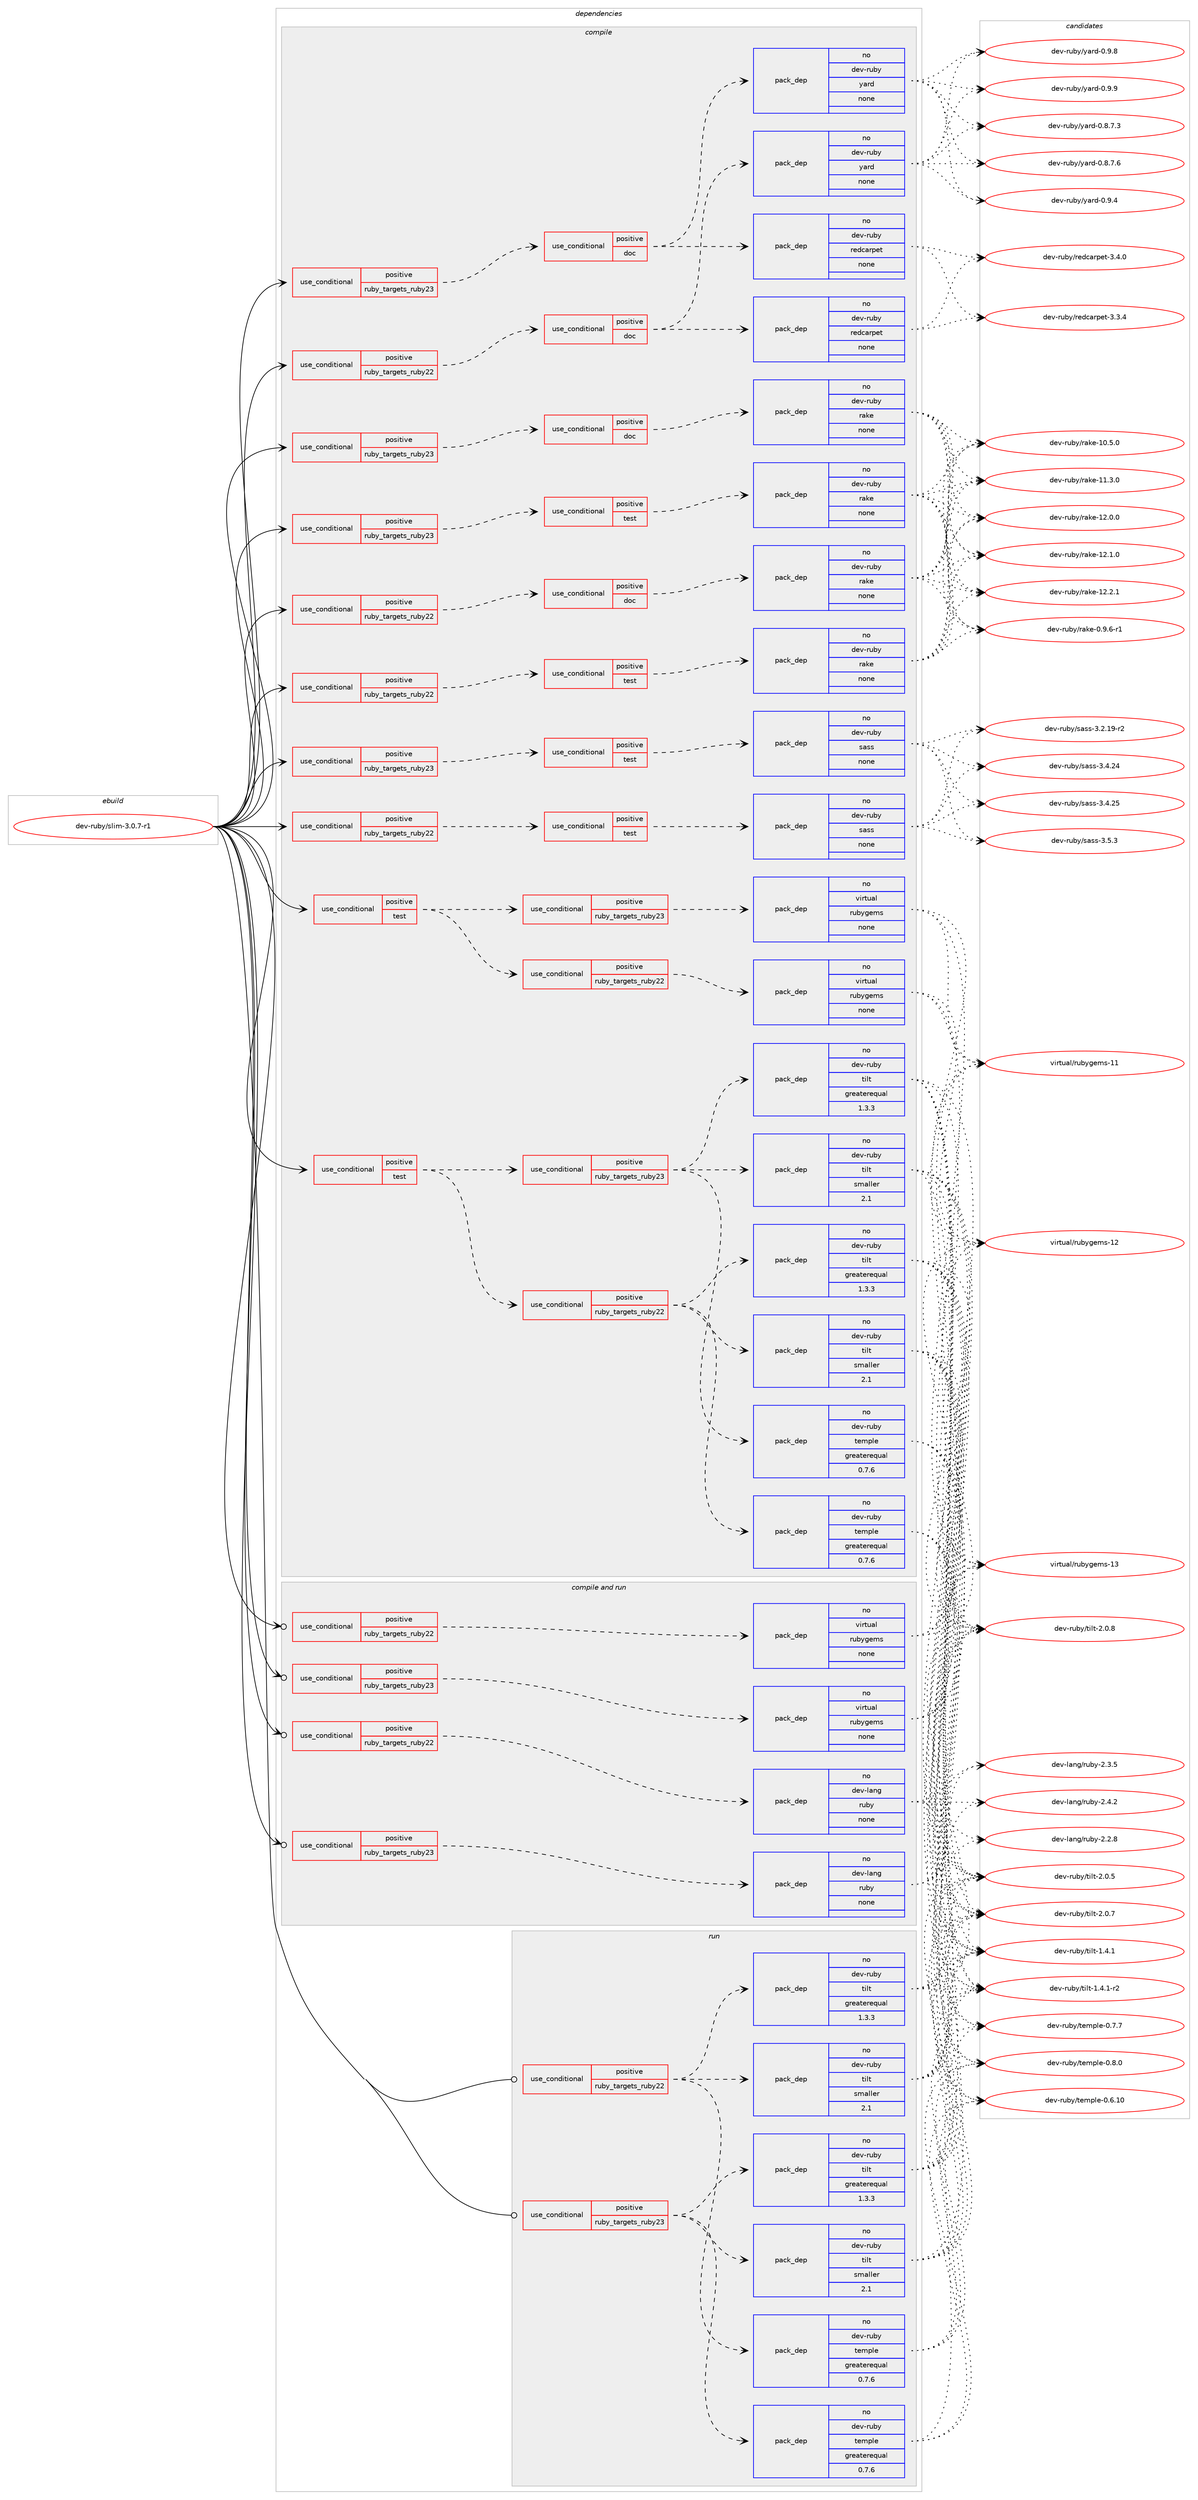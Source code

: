 digraph prolog {

# *************
# Graph options
# *************

newrank=true;
concentrate=true;
compound=true;
graph [rankdir=LR,fontname=Helvetica,fontsize=10,ranksep=1.5];#, ranksep=2.5, nodesep=0.2];
edge  [arrowhead=vee];
node  [fontname=Helvetica,fontsize=10];

# **********
# The ebuild
# **********

subgraph cluster_leftcol {
color=gray;
rank=same;
label=<<i>ebuild</i>>;
id [label="dev-ruby/slim-3.0.7-r1", color=red, width=4, href="../dev-ruby/slim-3.0.7-r1.svg"];
}

# ****************
# The dependencies
# ****************

subgraph cluster_midcol {
color=gray;
label=<<i>dependencies</i>>;
subgraph cluster_compile {
fillcolor="#eeeeee";
style=filled;
label=<<i>compile</i>>;
subgraph cond73445 {
dependency271727 [label=<<TABLE BORDER="0" CELLBORDER="1" CELLSPACING="0" CELLPADDING="4"><TR><TD ROWSPAN="3" CELLPADDING="10">use_conditional</TD></TR><TR><TD>positive</TD></TR><TR><TD>ruby_targets_ruby22</TD></TR></TABLE>>, shape=none, color=red];
subgraph cond73446 {
dependency271728 [label=<<TABLE BORDER="0" CELLBORDER="1" CELLSPACING="0" CELLPADDING="4"><TR><TD ROWSPAN="3" CELLPADDING="10">use_conditional</TD></TR><TR><TD>positive</TD></TR><TR><TD>doc</TD></TR></TABLE>>, shape=none, color=red];
subgraph pack194166 {
dependency271729 [label=<<TABLE BORDER="0" CELLBORDER="1" CELLSPACING="0" CELLPADDING="4" WIDTH="220"><TR><TD ROWSPAN="6" CELLPADDING="30">pack_dep</TD></TR><TR><TD WIDTH="110">no</TD></TR><TR><TD>dev-ruby</TD></TR><TR><TD>rake</TD></TR><TR><TD>none</TD></TR><TR><TD></TD></TR></TABLE>>, shape=none, color=blue];
}
dependency271728:e -> dependency271729:w [weight=20,style="dashed",arrowhead="vee"];
}
dependency271727:e -> dependency271728:w [weight=20,style="dashed",arrowhead="vee"];
}
id:e -> dependency271727:w [weight=20,style="solid",arrowhead="vee"];
subgraph cond73447 {
dependency271730 [label=<<TABLE BORDER="0" CELLBORDER="1" CELLSPACING="0" CELLPADDING="4"><TR><TD ROWSPAN="3" CELLPADDING="10">use_conditional</TD></TR><TR><TD>positive</TD></TR><TR><TD>ruby_targets_ruby22</TD></TR></TABLE>>, shape=none, color=red];
subgraph cond73448 {
dependency271731 [label=<<TABLE BORDER="0" CELLBORDER="1" CELLSPACING="0" CELLPADDING="4"><TR><TD ROWSPAN="3" CELLPADDING="10">use_conditional</TD></TR><TR><TD>positive</TD></TR><TR><TD>doc</TD></TR></TABLE>>, shape=none, color=red];
subgraph pack194167 {
dependency271732 [label=<<TABLE BORDER="0" CELLBORDER="1" CELLSPACING="0" CELLPADDING="4" WIDTH="220"><TR><TD ROWSPAN="6" CELLPADDING="30">pack_dep</TD></TR><TR><TD WIDTH="110">no</TD></TR><TR><TD>dev-ruby</TD></TR><TR><TD>yard</TD></TR><TR><TD>none</TD></TR><TR><TD></TD></TR></TABLE>>, shape=none, color=blue];
}
dependency271731:e -> dependency271732:w [weight=20,style="dashed",arrowhead="vee"];
subgraph pack194168 {
dependency271733 [label=<<TABLE BORDER="0" CELLBORDER="1" CELLSPACING="0" CELLPADDING="4" WIDTH="220"><TR><TD ROWSPAN="6" CELLPADDING="30">pack_dep</TD></TR><TR><TD WIDTH="110">no</TD></TR><TR><TD>dev-ruby</TD></TR><TR><TD>redcarpet</TD></TR><TR><TD>none</TD></TR><TR><TD></TD></TR></TABLE>>, shape=none, color=blue];
}
dependency271731:e -> dependency271733:w [weight=20,style="dashed",arrowhead="vee"];
}
dependency271730:e -> dependency271731:w [weight=20,style="dashed",arrowhead="vee"];
}
id:e -> dependency271730:w [weight=20,style="solid",arrowhead="vee"];
subgraph cond73449 {
dependency271734 [label=<<TABLE BORDER="0" CELLBORDER="1" CELLSPACING="0" CELLPADDING="4"><TR><TD ROWSPAN="3" CELLPADDING="10">use_conditional</TD></TR><TR><TD>positive</TD></TR><TR><TD>ruby_targets_ruby22</TD></TR></TABLE>>, shape=none, color=red];
subgraph cond73450 {
dependency271735 [label=<<TABLE BORDER="0" CELLBORDER="1" CELLSPACING="0" CELLPADDING="4"><TR><TD ROWSPAN="3" CELLPADDING="10">use_conditional</TD></TR><TR><TD>positive</TD></TR><TR><TD>test</TD></TR></TABLE>>, shape=none, color=red];
subgraph pack194169 {
dependency271736 [label=<<TABLE BORDER="0" CELLBORDER="1" CELLSPACING="0" CELLPADDING="4" WIDTH="220"><TR><TD ROWSPAN="6" CELLPADDING="30">pack_dep</TD></TR><TR><TD WIDTH="110">no</TD></TR><TR><TD>dev-ruby</TD></TR><TR><TD>rake</TD></TR><TR><TD>none</TD></TR><TR><TD></TD></TR></TABLE>>, shape=none, color=blue];
}
dependency271735:e -> dependency271736:w [weight=20,style="dashed",arrowhead="vee"];
}
dependency271734:e -> dependency271735:w [weight=20,style="dashed",arrowhead="vee"];
}
id:e -> dependency271734:w [weight=20,style="solid",arrowhead="vee"];
subgraph cond73451 {
dependency271737 [label=<<TABLE BORDER="0" CELLBORDER="1" CELLSPACING="0" CELLPADDING="4"><TR><TD ROWSPAN="3" CELLPADDING="10">use_conditional</TD></TR><TR><TD>positive</TD></TR><TR><TD>ruby_targets_ruby22</TD></TR></TABLE>>, shape=none, color=red];
subgraph cond73452 {
dependency271738 [label=<<TABLE BORDER="0" CELLBORDER="1" CELLSPACING="0" CELLPADDING="4"><TR><TD ROWSPAN="3" CELLPADDING="10">use_conditional</TD></TR><TR><TD>positive</TD></TR><TR><TD>test</TD></TR></TABLE>>, shape=none, color=red];
subgraph pack194170 {
dependency271739 [label=<<TABLE BORDER="0" CELLBORDER="1" CELLSPACING="0" CELLPADDING="4" WIDTH="220"><TR><TD ROWSPAN="6" CELLPADDING="30">pack_dep</TD></TR><TR><TD WIDTH="110">no</TD></TR><TR><TD>dev-ruby</TD></TR><TR><TD>sass</TD></TR><TR><TD>none</TD></TR><TR><TD></TD></TR></TABLE>>, shape=none, color=blue];
}
dependency271738:e -> dependency271739:w [weight=20,style="dashed",arrowhead="vee"];
}
dependency271737:e -> dependency271738:w [weight=20,style="dashed",arrowhead="vee"];
}
id:e -> dependency271737:w [weight=20,style="solid",arrowhead="vee"];
subgraph cond73453 {
dependency271740 [label=<<TABLE BORDER="0" CELLBORDER="1" CELLSPACING="0" CELLPADDING="4"><TR><TD ROWSPAN="3" CELLPADDING="10">use_conditional</TD></TR><TR><TD>positive</TD></TR><TR><TD>ruby_targets_ruby23</TD></TR></TABLE>>, shape=none, color=red];
subgraph cond73454 {
dependency271741 [label=<<TABLE BORDER="0" CELLBORDER="1" CELLSPACING="0" CELLPADDING="4"><TR><TD ROWSPAN="3" CELLPADDING="10">use_conditional</TD></TR><TR><TD>positive</TD></TR><TR><TD>doc</TD></TR></TABLE>>, shape=none, color=red];
subgraph pack194171 {
dependency271742 [label=<<TABLE BORDER="0" CELLBORDER="1" CELLSPACING="0" CELLPADDING="4" WIDTH="220"><TR><TD ROWSPAN="6" CELLPADDING="30">pack_dep</TD></TR><TR><TD WIDTH="110">no</TD></TR><TR><TD>dev-ruby</TD></TR><TR><TD>rake</TD></TR><TR><TD>none</TD></TR><TR><TD></TD></TR></TABLE>>, shape=none, color=blue];
}
dependency271741:e -> dependency271742:w [weight=20,style="dashed",arrowhead="vee"];
}
dependency271740:e -> dependency271741:w [weight=20,style="dashed",arrowhead="vee"];
}
id:e -> dependency271740:w [weight=20,style="solid",arrowhead="vee"];
subgraph cond73455 {
dependency271743 [label=<<TABLE BORDER="0" CELLBORDER="1" CELLSPACING="0" CELLPADDING="4"><TR><TD ROWSPAN="3" CELLPADDING="10">use_conditional</TD></TR><TR><TD>positive</TD></TR><TR><TD>ruby_targets_ruby23</TD></TR></TABLE>>, shape=none, color=red];
subgraph cond73456 {
dependency271744 [label=<<TABLE BORDER="0" CELLBORDER="1" CELLSPACING="0" CELLPADDING="4"><TR><TD ROWSPAN="3" CELLPADDING="10">use_conditional</TD></TR><TR><TD>positive</TD></TR><TR><TD>doc</TD></TR></TABLE>>, shape=none, color=red];
subgraph pack194172 {
dependency271745 [label=<<TABLE BORDER="0" CELLBORDER="1" CELLSPACING="0" CELLPADDING="4" WIDTH="220"><TR><TD ROWSPAN="6" CELLPADDING="30">pack_dep</TD></TR><TR><TD WIDTH="110">no</TD></TR><TR><TD>dev-ruby</TD></TR><TR><TD>yard</TD></TR><TR><TD>none</TD></TR><TR><TD></TD></TR></TABLE>>, shape=none, color=blue];
}
dependency271744:e -> dependency271745:w [weight=20,style="dashed",arrowhead="vee"];
subgraph pack194173 {
dependency271746 [label=<<TABLE BORDER="0" CELLBORDER="1" CELLSPACING="0" CELLPADDING="4" WIDTH="220"><TR><TD ROWSPAN="6" CELLPADDING="30">pack_dep</TD></TR><TR><TD WIDTH="110">no</TD></TR><TR><TD>dev-ruby</TD></TR><TR><TD>redcarpet</TD></TR><TR><TD>none</TD></TR><TR><TD></TD></TR></TABLE>>, shape=none, color=blue];
}
dependency271744:e -> dependency271746:w [weight=20,style="dashed",arrowhead="vee"];
}
dependency271743:e -> dependency271744:w [weight=20,style="dashed",arrowhead="vee"];
}
id:e -> dependency271743:w [weight=20,style="solid",arrowhead="vee"];
subgraph cond73457 {
dependency271747 [label=<<TABLE BORDER="0" CELLBORDER="1" CELLSPACING="0" CELLPADDING="4"><TR><TD ROWSPAN="3" CELLPADDING="10">use_conditional</TD></TR><TR><TD>positive</TD></TR><TR><TD>ruby_targets_ruby23</TD></TR></TABLE>>, shape=none, color=red];
subgraph cond73458 {
dependency271748 [label=<<TABLE BORDER="0" CELLBORDER="1" CELLSPACING="0" CELLPADDING="4"><TR><TD ROWSPAN="3" CELLPADDING="10">use_conditional</TD></TR><TR><TD>positive</TD></TR><TR><TD>test</TD></TR></TABLE>>, shape=none, color=red];
subgraph pack194174 {
dependency271749 [label=<<TABLE BORDER="0" CELLBORDER="1" CELLSPACING="0" CELLPADDING="4" WIDTH="220"><TR><TD ROWSPAN="6" CELLPADDING="30">pack_dep</TD></TR><TR><TD WIDTH="110">no</TD></TR><TR><TD>dev-ruby</TD></TR><TR><TD>rake</TD></TR><TR><TD>none</TD></TR><TR><TD></TD></TR></TABLE>>, shape=none, color=blue];
}
dependency271748:e -> dependency271749:w [weight=20,style="dashed",arrowhead="vee"];
}
dependency271747:e -> dependency271748:w [weight=20,style="dashed",arrowhead="vee"];
}
id:e -> dependency271747:w [weight=20,style="solid",arrowhead="vee"];
subgraph cond73459 {
dependency271750 [label=<<TABLE BORDER="0" CELLBORDER="1" CELLSPACING="0" CELLPADDING="4"><TR><TD ROWSPAN="3" CELLPADDING="10">use_conditional</TD></TR><TR><TD>positive</TD></TR><TR><TD>ruby_targets_ruby23</TD></TR></TABLE>>, shape=none, color=red];
subgraph cond73460 {
dependency271751 [label=<<TABLE BORDER="0" CELLBORDER="1" CELLSPACING="0" CELLPADDING="4"><TR><TD ROWSPAN="3" CELLPADDING="10">use_conditional</TD></TR><TR><TD>positive</TD></TR><TR><TD>test</TD></TR></TABLE>>, shape=none, color=red];
subgraph pack194175 {
dependency271752 [label=<<TABLE BORDER="0" CELLBORDER="1" CELLSPACING="0" CELLPADDING="4" WIDTH="220"><TR><TD ROWSPAN="6" CELLPADDING="30">pack_dep</TD></TR><TR><TD WIDTH="110">no</TD></TR><TR><TD>dev-ruby</TD></TR><TR><TD>sass</TD></TR><TR><TD>none</TD></TR><TR><TD></TD></TR></TABLE>>, shape=none, color=blue];
}
dependency271751:e -> dependency271752:w [weight=20,style="dashed",arrowhead="vee"];
}
dependency271750:e -> dependency271751:w [weight=20,style="dashed",arrowhead="vee"];
}
id:e -> dependency271750:w [weight=20,style="solid",arrowhead="vee"];
subgraph cond73461 {
dependency271753 [label=<<TABLE BORDER="0" CELLBORDER="1" CELLSPACING="0" CELLPADDING="4"><TR><TD ROWSPAN="3" CELLPADDING="10">use_conditional</TD></TR><TR><TD>positive</TD></TR><TR><TD>test</TD></TR></TABLE>>, shape=none, color=red];
subgraph cond73462 {
dependency271754 [label=<<TABLE BORDER="0" CELLBORDER="1" CELLSPACING="0" CELLPADDING="4"><TR><TD ROWSPAN="3" CELLPADDING="10">use_conditional</TD></TR><TR><TD>positive</TD></TR><TR><TD>ruby_targets_ruby22</TD></TR></TABLE>>, shape=none, color=red];
subgraph pack194176 {
dependency271755 [label=<<TABLE BORDER="0" CELLBORDER="1" CELLSPACING="0" CELLPADDING="4" WIDTH="220"><TR><TD ROWSPAN="6" CELLPADDING="30">pack_dep</TD></TR><TR><TD WIDTH="110">no</TD></TR><TR><TD>dev-ruby</TD></TR><TR><TD>tilt</TD></TR><TR><TD>greaterequal</TD></TR><TR><TD>1.3.3</TD></TR></TABLE>>, shape=none, color=blue];
}
dependency271754:e -> dependency271755:w [weight=20,style="dashed",arrowhead="vee"];
subgraph pack194177 {
dependency271756 [label=<<TABLE BORDER="0" CELLBORDER="1" CELLSPACING="0" CELLPADDING="4" WIDTH="220"><TR><TD ROWSPAN="6" CELLPADDING="30">pack_dep</TD></TR><TR><TD WIDTH="110">no</TD></TR><TR><TD>dev-ruby</TD></TR><TR><TD>tilt</TD></TR><TR><TD>smaller</TD></TR><TR><TD>2.1</TD></TR></TABLE>>, shape=none, color=blue];
}
dependency271754:e -> dependency271756:w [weight=20,style="dashed",arrowhead="vee"];
subgraph pack194178 {
dependency271757 [label=<<TABLE BORDER="0" CELLBORDER="1" CELLSPACING="0" CELLPADDING="4" WIDTH="220"><TR><TD ROWSPAN="6" CELLPADDING="30">pack_dep</TD></TR><TR><TD WIDTH="110">no</TD></TR><TR><TD>dev-ruby</TD></TR><TR><TD>temple</TD></TR><TR><TD>greaterequal</TD></TR><TR><TD>0.7.6</TD></TR></TABLE>>, shape=none, color=blue];
}
dependency271754:e -> dependency271757:w [weight=20,style="dashed",arrowhead="vee"];
}
dependency271753:e -> dependency271754:w [weight=20,style="dashed",arrowhead="vee"];
subgraph cond73463 {
dependency271758 [label=<<TABLE BORDER="0" CELLBORDER="1" CELLSPACING="0" CELLPADDING="4"><TR><TD ROWSPAN="3" CELLPADDING="10">use_conditional</TD></TR><TR><TD>positive</TD></TR><TR><TD>ruby_targets_ruby23</TD></TR></TABLE>>, shape=none, color=red];
subgraph pack194179 {
dependency271759 [label=<<TABLE BORDER="0" CELLBORDER="1" CELLSPACING="0" CELLPADDING="4" WIDTH="220"><TR><TD ROWSPAN="6" CELLPADDING="30">pack_dep</TD></TR><TR><TD WIDTH="110">no</TD></TR><TR><TD>dev-ruby</TD></TR><TR><TD>tilt</TD></TR><TR><TD>greaterequal</TD></TR><TR><TD>1.3.3</TD></TR></TABLE>>, shape=none, color=blue];
}
dependency271758:e -> dependency271759:w [weight=20,style="dashed",arrowhead="vee"];
subgraph pack194180 {
dependency271760 [label=<<TABLE BORDER="0" CELLBORDER="1" CELLSPACING="0" CELLPADDING="4" WIDTH="220"><TR><TD ROWSPAN="6" CELLPADDING="30">pack_dep</TD></TR><TR><TD WIDTH="110">no</TD></TR><TR><TD>dev-ruby</TD></TR><TR><TD>tilt</TD></TR><TR><TD>smaller</TD></TR><TR><TD>2.1</TD></TR></TABLE>>, shape=none, color=blue];
}
dependency271758:e -> dependency271760:w [weight=20,style="dashed",arrowhead="vee"];
subgraph pack194181 {
dependency271761 [label=<<TABLE BORDER="0" CELLBORDER="1" CELLSPACING="0" CELLPADDING="4" WIDTH="220"><TR><TD ROWSPAN="6" CELLPADDING="30">pack_dep</TD></TR><TR><TD WIDTH="110">no</TD></TR><TR><TD>dev-ruby</TD></TR><TR><TD>temple</TD></TR><TR><TD>greaterequal</TD></TR><TR><TD>0.7.6</TD></TR></TABLE>>, shape=none, color=blue];
}
dependency271758:e -> dependency271761:w [weight=20,style="dashed",arrowhead="vee"];
}
dependency271753:e -> dependency271758:w [weight=20,style="dashed",arrowhead="vee"];
}
id:e -> dependency271753:w [weight=20,style="solid",arrowhead="vee"];
subgraph cond73464 {
dependency271762 [label=<<TABLE BORDER="0" CELLBORDER="1" CELLSPACING="0" CELLPADDING="4"><TR><TD ROWSPAN="3" CELLPADDING="10">use_conditional</TD></TR><TR><TD>positive</TD></TR><TR><TD>test</TD></TR></TABLE>>, shape=none, color=red];
subgraph cond73465 {
dependency271763 [label=<<TABLE BORDER="0" CELLBORDER="1" CELLSPACING="0" CELLPADDING="4"><TR><TD ROWSPAN="3" CELLPADDING="10">use_conditional</TD></TR><TR><TD>positive</TD></TR><TR><TD>ruby_targets_ruby22</TD></TR></TABLE>>, shape=none, color=red];
subgraph pack194182 {
dependency271764 [label=<<TABLE BORDER="0" CELLBORDER="1" CELLSPACING="0" CELLPADDING="4" WIDTH="220"><TR><TD ROWSPAN="6" CELLPADDING="30">pack_dep</TD></TR><TR><TD WIDTH="110">no</TD></TR><TR><TD>virtual</TD></TR><TR><TD>rubygems</TD></TR><TR><TD>none</TD></TR><TR><TD></TD></TR></TABLE>>, shape=none, color=blue];
}
dependency271763:e -> dependency271764:w [weight=20,style="dashed",arrowhead="vee"];
}
dependency271762:e -> dependency271763:w [weight=20,style="dashed",arrowhead="vee"];
subgraph cond73466 {
dependency271765 [label=<<TABLE BORDER="0" CELLBORDER="1" CELLSPACING="0" CELLPADDING="4"><TR><TD ROWSPAN="3" CELLPADDING="10">use_conditional</TD></TR><TR><TD>positive</TD></TR><TR><TD>ruby_targets_ruby23</TD></TR></TABLE>>, shape=none, color=red];
subgraph pack194183 {
dependency271766 [label=<<TABLE BORDER="0" CELLBORDER="1" CELLSPACING="0" CELLPADDING="4" WIDTH="220"><TR><TD ROWSPAN="6" CELLPADDING="30">pack_dep</TD></TR><TR><TD WIDTH="110">no</TD></TR><TR><TD>virtual</TD></TR><TR><TD>rubygems</TD></TR><TR><TD>none</TD></TR><TR><TD></TD></TR></TABLE>>, shape=none, color=blue];
}
dependency271765:e -> dependency271766:w [weight=20,style="dashed",arrowhead="vee"];
}
dependency271762:e -> dependency271765:w [weight=20,style="dashed",arrowhead="vee"];
}
id:e -> dependency271762:w [weight=20,style="solid",arrowhead="vee"];
}
subgraph cluster_compileandrun {
fillcolor="#eeeeee";
style=filled;
label=<<i>compile and run</i>>;
subgraph cond73467 {
dependency271767 [label=<<TABLE BORDER="0" CELLBORDER="1" CELLSPACING="0" CELLPADDING="4"><TR><TD ROWSPAN="3" CELLPADDING="10">use_conditional</TD></TR><TR><TD>positive</TD></TR><TR><TD>ruby_targets_ruby22</TD></TR></TABLE>>, shape=none, color=red];
subgraph pack194184 {
dependency271768 [label=<<TABLE BORDER="0" CELLBORDER="1" CELLSPACING="0" CELLPADDING="4" WIDTH="220"><TR><TD ROWSPAN="6" CELLPADDING="30">pack_dep</TD></TR><TR><TD WIDTH="110">no</TD></TR><TR><TD>dev-lang</TD></TR><TR><TD>ruby</TD></TR><TR><TD>none</TD></TR><TR><TD></TD></TR></TABLE>>, shape=none, color=blue];
}
dependency271767:e -> dependency271768:w [weight=20,style="dashed",arrowhead="vee"];
}
id:e -> dependency271767:w [weight=20,style="solid",arrowhead="odotvee"];
subgraph cond73468 {
dependency271769 [label=<<TABLE BORDER="0" CELLBORDER="1" CELLSPACING="0" CELLPADDING="4"><TR><TD ROWSPAN="3" CELLPADDING="10">use_conditional</TD></TR><TR><TD>positive</TD></TR><TR><TD>ruby_targets_ruby22</TD></TR></TABLE>>, shape=none, color=red];
subgraph pack194185 {
dependency271770 [label=<<TABLE BORDER="0" CELLBORDER="1" CELLSPACING="0" CELLPADDING="4" WIDTH="220"><TR><TD ROWSPAN="6" CELLPADDING="30">pack_dep</TD></TR><TR><TD WIDTH="110">no</TD></TR><TR><TD>virtual</TD></TR><TR><TD>rubygems</TD></TR><TR><TD>none</TD></TR><TR><TD></TD></TR></TABLE>>, shape=none, color=blue];
}
dependency271769:e -> dependency271770:w [weight=20,style="dashed",arrowhead="vee"];
}
id:e -> dependency271769:w [weight=20,style="solid",arrowhead="odotvee"];
subgraph cond73469 {
dependency271771 [label=<<TABLE BORDER="0" CELLBORDER="1" CELLSPACING="0" CELLPADDING="4"><TR><TD ROWSPAN="3" CELLPADDING="10">use_conditional</TD></TR><TR><TD>positive</TD></TR><TR><TD>ruby_targets_ruby23</TD></TR></TABLE>>, shape=none, color=red];
subgraph pack194186 {
dependency271772 [label=<<TABLE BORDER="0" CELLBORDER="1" CELLSPACING="0" CELLPADDING="4" WIDTH="220"><TR><TD ROWSPAN="6" CELLPADDING="30">pack_dep</TD></TR><TR><TD WIDTH="110">no</TD></TR><TR><TD>dev-lang</TD></TR><TR><TD>ruby</TD></TR><TR><TD>none</TD></TR><TR><TD></TD></TR></TABLE>>, shape=none, color=blue];
}
dependency271771:e -> dependency271772:w [weight=20,style="dashed",arrowhead="vee"];
}
id:e -> dependency271771:w [weight=20,style="solid",arrowhead="odotvee"];
subgraph cond73470 {
dependency271773 [label=<<TABLE BORDER="0" CELLBORDER="1" CELLSPACING="0" CELLPADDING="4"><TR><TD ROWSPAN="3" CELLPADDING="10">use_conditional</TD></TR><TR><TD>positive</TD></TR><TR><TD>ruby_targets_ruby23</TD></TR></TABLE>>, shape=none, color=red];
subgraph pack194187 {
dependency271774 [label=<<TABLE BORDER="0" CELLBORDER="1" CELLSPACING="0" CELLPADDING="4" WIDTH="220"><TR><TD ROWSPAN="6" CELLPADDING="30">pack_dep</TD></TR><TR><TD WIDTH="110">no</TD></TR><TR><TD>virtual</TD></TR><TR><TD>rubygems</TD></TR><TR><TD>none</TD></TR><TR><TD></TD></TR></TABLE>>, shape=none, color=blue];
}
dependency271773:e -> dependency271774:w [weight=20,style="dashed",arrowhead="vee"];
}
id:e -> dependency271773:w [weight=20,style="solid",arrowhead="odotvee"];
}
subgraph cluster_run {
fillcolor="#eeeeee";
style=filled;
label=<<i>run</i>>;
subgraph cond73471 {
dependency271775 [label=<<TABLE BORDER="0" CELLBORDER="1" CELLSPACING="0" CELLPADDING="4"><TR><TD ROWSPAN="3" CELLPADDING="10">use_conditional</TD></TR><TR><TD>positive</TD></TR><TR><TD>ruby_targets_ruby22</TD></TR></TABLE>>, shape=none, color=red];
subgraph pack194188 {
dependency271776 [label=<<TABLE BORDER="0" CELLBORDER="1" CELLSPACING="0" CELLPADDING="4" WIDTH="220"><TR><TD ROWSPAN="6" CELLPADDING="30">pack_dep</TD></TR><TR><TD WIDTH="110">no</TD></TR><TR><TD>dev-ruby</TD></TR><TR><TD>tilt</TD></TR><TR><TD>greaterequal</TD></TR><TR><TD>1.3.3</TD></TR></TABLE>>, shape=none, color=blue];
}
dependency271775:e -> dependency271776:w [weight=20,style="dashed",arrowhead="vee"];
subgraph pack194189 {
dependency271777 [label=<<TABLE BORDER="0" CELLBORDER="1" CELLSPACING="0" CELLPADDING="4" WIDTH="220"><TR><TD ROWSPAN="6" CELLPADDING="30">pack_dep</TD></TR><TR><TD WIDTH="110">no</TD></TR><TR><TD>dev-ruby</TD></TR><TR><TD>tilt</TD></TR><TR><TD>smaller</TD></TR><TR><TD>2.1</TD></TR></TABLE>>, shape=none, color=blue];
}
dependency271775:e -> dependency271777:w [weight=20,style="dashed",arrowhead="vee"];
subgraph pack194190 {
dependency271778 [label=<<TABLE BORDER="0" CELLBORDER="1" CELLSPACING="0" CELLPADDING="4" WIDTH="220"><TR><TD ROWSPAN="6" CELLPADDING="30">pack_dep</TD></TR><TR><TD WIDTH="110">no</TD></TR><TR><TD>dev-ruby</TD></TR><TR><TD>temple</TD></TR><TR><TD>greaterequal</TD></TR><TR><TD>0.7.6</TD></TR></TABLE>>, shape=none, color=blue];
}
dependency271775:e -> dependency271778:w [weight=20,style="dashed",arrowhead="vee"];
}
id:e -> dependency271775:w [weight=20,style="solid",arrowhead="odot"];
subgraph cond73472 {
dependency271779 [label=<<TABLE BORDER="0" CELLBORDER="1" CELLSPACING="0" CELLPADDING="4"><TR><TD ROWSPAN="3" CELLPADDING="10">use_conditional</TD></TR><TR><TD>positive</TD></TR><TR><TD>ruby_targets_ruby23</TD></TR></TABLE>>, shape=none, color=red];
subgraph pack194191 {
dependency271780 [label=<<TABLE BORDER="0" CELLBORDER="1" CELLSPACING="0" CELLPADDING="4" WIDTH="220"><TR><TD ROWSPAN="6" CELLPADDING="30">pack_dep</TD></TR><TR><TD WIDTH="110">no</TD></TR><TR><TD>dev-ruby</TD></TR><TR><TD>tilt</TD></TR><TR><TD>greaterequal</TD></TR><TR><TD>1.3.3</TD></TR></TABLE>>, shape=none, color=blue];
}
dependency271779:e -> dependency271780:w [weight=20,style="dashed",arrowhead="vee"];
subgraph pack194192 {
dependency271781 [label=<<TABLE BORDER="0" CELLBORDER="1" CELLSPACING="0" CELLPADDING="4" WIDTH="220"><TR><TD ROWSPAN="6" CELLPADDING="30">pack_dep</TD></TR><TR><TD WIDTH="110">no</TD></TR><TR><TD>dev-ruby</TD></TR><TR><TD>tilt</TD></TR><TR><TD>smaller</TD></TR><TR><TD>2.1</TD></TR></TABLE>>, shape=none, color=blue];
}
dependency271779:e -> dependency271781:w [weight=20,style="dashed",arrowhead="vee"];
subgraph pack194193 {
dependency271782 [label=<<TABLE BORDER="0" CELLBORDER="1" CELLSPACING="0" CELLPADDING="4" WIDTH="220"><TR><TD ROWSPAN="6" CELLPADDING="30">pack_dep</TD></TR><TR><TD WIDTH="110">no</TD></TR><TR><TD>dev-ruby</TD></TR><TR><TD>temple</TD></TR><TR><TD>greaterequal</TD></TR><TR><TD>0.7.6</TD></TR></TABLE>>, shape=none, color=blue];
}
dependency271779:e -> dependency271782:w [weight=20,style="dashed",arrowhead="vee"];
}
id:e -> dependency271779:w [weight=20,style="solid",arrowhead="odot"];
}
}

# **************
# The candidates
# **************

subgraph cluster_choices {
rank=same;
color=gray;
label=<<i>candidates</i>>;

subgraph choice194166 {
color=black;
nodesep=1;
choice100101118451141179812147114971071014548465746544511449 [label="dev-ruby/rake-0.9.6-r1", color=red, width=4,href="../dev-ruby/rake-0.9.6-r1.svg"];
choice1001011184511411798121471149710710145494846534648 [label="dev-ruby/rake-10.5.0", color=red, width=4,href="../dev-ruby/rake-10.5.0.svg"];
choice1001011184511411798121471149710710145494946514648 [label="dev-ruby/rake-11.3.0", color=red, width=4,href="../dev-ruby/rake-11.3.0.svg"];
choice1001011184511411798121471149710710145495046484648 [label="dev-ruby/rake-12.0.0", color=red, width=4,href="../dev-ruby/rake-12.0.0.svg"];
choice1001011184511411798121471149710710145495046494648 [label="dev-ruby/rake-12.1.0", color=red, width=4,href="../dev-ruby/rake-12.1.0.svg"];
choice1001011184511411798121471149710710145495046504649 [label="dev-ruby/rake-12.2.1", color=red, width=4,href="../dev-ruby/rake-12.2.1.svg"];
dependency271729:e -> choice100101118451141179812147114971071014548465746544511449:w [style=dotted,weight="100"];
dependency271729:e -> choice1001011184511411798121471149710710145494846534648:w [style=dotted,weight="100"];
dependency271729:e -> choice1001011184511411798121471149710710145494946514648:w [style=dotted,weight="100"];
dependency271729:e -> choice1001011184511411798121471149710710145495046484648:w [style=dotted,weight="100"];
dependency271729:e -> choice1001011184511411798121471149710710145495046494648:w [style=dotted,weight="100"];
dependency271729:e -> choice1001011184511411798121471149710710145495046504649:w [style=dotted,weight="100"];
}
subgraph choice194167 {
color=black;
nodesep=1;
choice100101118451141179812147121971141004548465646554651 [label="dev-ruby/yard-0.8.7.3", color=red, width=4,href="../dev-ruby/yard-0.8.7.3.svg"];
choice100101118451141179812147121971141004548465646554654 [label="dev-ruby/yard-0.8.7.6", color=red, width=4,href="../dev-ruby/yard-0.8.7.6.svg"];
choice10010111845114117981214712197114100454846574652 [label="dev-ruby/yard-0.9.4", color=red, width=4,href="../dev-ruby/yard-0.9.4.svg"];
choice10010111845114117981214712197114100454846574656 [label="dev-ruby/yard-0.9.8", color=red, width=4,href="../dev-ruby/yard-0.9.8.svg"];
choice10010111845114117981214712197114100454846574657 [label="dev-ruby/yard-0.9.9", color=red, width=4,href="../dev-ruby/yard-0.9.9.svg"];
dependency271732:e -> choice100101118451141179812147121971141004548465646554651:w [style=dotted,weight="100"];
dependency271732:e -> choice100101118451141179812147121971141004548465646554654:w [style=dotted,weight="100"];
dependency271732:e -> choice10010111845114117981214712197114100454846574652:w [style=dotted,weight="100"];
dependency271732:e -> choice10010111845114117981214712197114100454846574656:w [style=dotted,weight="100"];
dependency271732:e -> choice10010111845114117981214712197114100454846574657:w [style=dotted,weight="100"];
}
subgraph choice194168 {
color=black;
nodesep=1;
choice1001011184511411798121471141011009997114112101116455146514652 [label="dev-ruby/redcarpet-3.3.4", color=red, width=4,href="../dev-ruby/redcarpet-3.3.4.svg"];
choice1001011184511411798121471141011009997114112101116455146524648 [label="dev-ruby/redcarpet-3.4.0", color=red, width=4,href="../dev-ruby/redcarpet-3.4.0.svg"];
dependency271733:e -> choice1001011184511411798121471141011009997114112101116455146514652:w [style=dotted,weight="100"];
dependency271733:e -> choice1001011184511411798121471141011009997114112101116455146524648:w [style=dotted,weight="100"];
}
subgraph choice194169 {
color=black;
nodesep=1;
choice100101118451141179812147114971071014548465746544511449 [label="dev-ruby/rake-0.9.6-r1", color=red, width=4,href="../dev-ruby/rake-0.9.6-r1.svg"];
choice1001011184511411798121471149710710145494846534648 [label="dev-ruby/rake-10.5.0", color=red, width=4,href="../dev-ruby/rake-10.5.0.svg"];
choice1001011184511411798121471149710710145494946514648 [label="dev-ruby/rake-11.3.0", color=red, width=4,href="../dev-ruby/rake-11.3.0.svg"];
choice1001011184511411798121471149710710145495046484648 [label="dev-ruby/rake-12.0.0", color=red, width=4,href="../dev-ruby/rake-12.0.0.svg"];
choice1001011184511411798121471149710710145495046494648 [label="dev-ruby/rake-12.1.0", color=red, width=4,href="../dev-ruby/rake-12.1.0.svg"];
choice1001011184511411798121471149710710145495046504649 [label="dev-ruby/rake-12.2.1", color=red, width=4,href="../dev-ruby/rake-12.2.1.svg"];
dependency271736:e -> choice100101118451141179812147114971071014548465746544511449:w [style=dotted,weight="100"];
dependency271736:e -> choice1001011184511411798121471149710710145494846534648:w [style=dotted,weight="100"];
dependency271736:e -> choice1001011184511411798121471149710710145494946514648:w [style=dotted,weight="100"];
dependency271736:e -> choice1001011184511411798121471149710710145495046484648:w [style=dotted,weight="100"];
dependency271736:e -> choice1001011184511411798121471149710710145495046494648:w [style=dotted,weight="100"];
dependency271736:e -> choice1001011184511411798121471149710710145495046504649:w [style=dotted,weight="100"];
}
subgraph choice194170 {
color=black;
nodesep=1;
choice10010111845114117981214711597115115455146504649574511450 [label="dev-ruby/sass-3.2.19-r2", color=red, width=4,href="../dev-ruby/sass-3.2.19-r2.svg"];
choice1001011184511411798121471159711511545514652465052 [label="dev-ruby/sass-3.4.24", color=red, width=4,href="../dev-ruby/sass-3.4.24.svg"];
choice1001011184511411798121471159711511545514652465053 [label="dev-ruby/sass-3.4.25", color=red, width=4,href="../dev-ruby/sass-3.4.25.svg"];
choice10010111845114117981214711597115115455146534651 [label="dev-ruby/sass-3.5.3", color=red, width=4,href="../dev-ruby/sass-3.5.3.svg"];
dependency271739:e -> choice10010111845114117981214711597115115455146504649574511450:w [style=dotted,weight="100"];
dependency271739:e -> choice1001011184511411798121471159711511545514652465052:w [style=dotted,weight="100"];
dependency271739:e -> choice1001011184511411798121471159711511545514652465053:w [style=dotted,weight="100"];
dependency271739:e -> choice10010111845114117981214711597115115455146534651:w [style=dotted,weight="100"];
}
subgraph choice194171 {
color=black;
nodesep=1;
choice100101118451141179812147114971071014548465746544511449 [label="dev-ruby/rake-0.9.6-r1", color=red, width=4,href="../dev-ruby/rake-0.9.6-r1.svg"];
choice1001011184511411798121471149710710145494846534648 [label="dev-ruby/rake-10.5.0", color=red, width=4,href="../dev-ruby/rake-10.5.0.svg"];
choice1001011184511411798121471149710710145494946514648 [label="dev-ruby/rake-11.3.0", color=red, width=4,href="../dev-ruby/rake-11.3.0.svg"];
choice1001011184511411798121471149710710145495046484648 [label="dev-ruby/rake-12.0.0", color=red, width=4,href="../dev-ruby/rake-12.0.0.svg"];
choice1001011184511411798121471149710710145495046494648 [label="dev-ruby/rake-12.1.0", color=red, width=4,href="../dev-ruby/rake-12.1.0.svg"];
choice1001011184511411798121471149710710145495046504649 [label="dev-ruby/rake-12.2.1", color=red, width=4,href="../dev-ruby/rake-12.2.1.svg"];
dependency271742:e -> choice100101118451141179812147114971071014548465746544511449:w [style=dotted,weight="100"];
dependency271742:e -> choice1001011184511411798121471149710710145494846534648:w [style=dotted,weight="100"];
dependency271742:e -> choice1001011184511411798121471149710710145494946514648:w [style=dotted,weight="100"];
dependency271742:e -> choice1001011184511411798121471149710710145495046484648:w [style=dotted,weight="100"];
dependency271742:e -> choice1001011184511411798121471149710710145495046494648:w [style=dotted,weight="100"];
dependency271742:e -> choice1001011184511411798121471149710710145495046504649:w [style=dotted,weight="100"];
}
subgraph choice194172 {
color=black;
nodesep=1;
choice100101118451141179812147121971141004548465646554651 [label="dev-ruby/yard-0.8.7.3", color=red, width=4,href="../dev-ruby/yard-0.8.7.3.svg"];
choice100101118451141179812147121971141004548465646554654 [label="dev-ruby/yard-0.8.7.6", color=red, width=4,href="../dev-ruby/yard-0.8.7.6.svg"];
choice10010111845114117981214712197114100454846574652 [label="dev-ruby/yard-0.9.4", color=red, width=4,href="../dev-ruby/yard-0.9.4.svg"];
choice10010111845114117981214712197114100454846574656 [label="dev-ruby/yard-0.9.8", color=red, width=4,href="../dev-ruby/yard-0.9.8.svg"];
choice10010111845114117981214712197114100454846574657 [label="dev-ruby/yard-0.9.9", color=red, width=4,href="../dev-ruby/yard-0.9.9.svg"];
dependency271745:e -> choice100101118451141179812147121971141004548465646554651:w [style=dotted,weight="100"];
dependency271745:e -> choice100101118451141179812147121971141004548465646554654:w [style=dotted,weight="100"];
dependency271745:e -> choice10010111845114117981214712197114100454846574652:w [style=dotted,weight="100"];
dependency271745:e -> choice10010111845114117981214712197114100454846574656:w [style=dotted,weight="100"];
dependency271745:e -> choice10010111845114117981214712197114100454846574657:w [style=dotted,weight="100"];
}
subgraph choice194173 {
color=black;
nodesep=1;
choice1001011184511411798121471141011009997114112101116455146514652 [label="dev-ruby/redcarpet-3.3.4", color=red, width=4,href="../dev-ruby/redcarpet-3.3.4.svg"];
choice1001011184511411798121471141011009997114112101116455146524648 [label="dev-ruby/redcarpet-3.4.0", color=red, width=4,href="../dev-ruby/redcarpet-3.4.0.svg"];
dependency271746:e -> choice1001011184511411798121471141011009997114112101116455146514652:w [style=dotted,weight="100"];
dependency271746:e -> choice1001011184511411798121471141011009997114112101116455146524648:w [style=dotted,weight="100"];
}
subgraph choice194174 {
color=black;
nodesep=1;
choice100101118451141179812147114971071014548465746544511449 [label="dev-ruby/rake-0.9.6-r1", color=red, width=4,href="../dev-ruby/rake-0.9.6-r1.svg"];
choice1001011184511411798121471149710710145494846534648 [label="dev-ruby/rake-10.5.0", color=red, width=4,href="../dev-ruby/rake-10.5.0.svg"];
choice1001011184511411798121471149710710145494946514648 [label="dev-ruby/rake-11.3.0", color=red, width=4,href="../dev-ruby/rake-11.3.0.svg"];
choice1001011184511411798121471149710710145495046484648 [label="dev-ruby/rake-12.0.0", color=red, width=4,href="../dev-ruby/rake-12.0.0.svg"];
choice1001011184511411798121471149710710145495046494648 [label="dev-ruby/rake-12.1.0", color=red, width=4,href="../dev-ruby/rake-12.1.0.svg"];
choice1001011184511411798121471149710710145495046504649 [label="dev-ruby/rake-12.2.1", color=red, width=4,href="../dev-ruby/rake-12.2.1.svg"];
dependency271749:e -> choice100101118451141179812147114971071014548465746544511449:w [style=dotted,weight="100"];
dependency271749:e -> choice1001011184511411798121471149710710145494846534648:w [style=dotted,weight="100"];
dependency271749:e -> choice1001011184511411798121471149710710145494946514648:w [style=dotted,weight="100"];
dependency271749:e -> choice1001011184511411798121471149710710145495046484648:w [style=dotted,weight="100"];
dependency271749:e -> choice1001011184511411798121471149710710145495046494648:w [style=dotted,weight="100"];
dependency271749:e -> choice1001011184511411798121471149710710145495046504649:w [style=dotted,weight="100"];
}
subgraph choice194175 {
color=black;
nodesep=1;
choice10010111845114117981214711597115115455146504649574511450 [label="dev-ruby/sass-3.2.19-r2", color=red, width=4,href="../dev-ruby/sass-3.2.19-r2.svg"];
choice1001011184511411798121471159711511545514652465052 [label="dev-ruby/sass-3.4.24", color=red, width=4,href="../dev-ruby/sass-3.4.24.svg"];
choice1001011184511411798121471159711511545514652465053 [label="dev-ruby/sass-3.4.25", color=red, width=4,href="../dev-ruby/sass-3.4.25.svg"];
choice10010111845114117981214711597115115455146534651 [label="dev-ruby/sass-3.5.3", color=red, width=4,href="../dev-ruby/sass-3.5.3.svg"];
dependency271752:e -> choice10010111845114117981214711597115115455146504649574511450:w [style=dotted,weight="100"];
dependency271752:e -> choice1001011184511411798121471159711511545514652465052:w [style=dotted,weight="100"];
dependency271752:e -> choice1001011184511411798121471159711511545514652465053:w [style=dotted,weight="100"];
dependency271752:e -> choice10010111845114117981214711597115115455146534651:w [style=dotted,weight="100"];
}
subgraph choice194176 {
color=black;
nodesep=1;
choice100101118451141179812147116105108116454946524649 [label="dev-ruby/tilt-1.4.1", color=red, width=4,href="../dev-ruby/tilt-1.4.1.svg"];
choice1001011184511411798121471161051081164549465246494511450 [label="dev-ruby/tilt-1.4.1-r2", color=red, width=4,href="../dev-ruby/tilt-1.4.1-r2.svg"];
choice100101118451141179812147116105108116455046484653 [label="dev-ruby/tilt-2.0.5", color=red, width=4,href="../dev-ruby/tilt-2.0.5.svg"];
choice100101118451141179812147116105108116455046484655 [label="dev-ruby/tilt-2.0.7", color=red, width=4,href="../dev-ruby/tilt-2.0.7.svg"];
choice100101118451141179812147116105108116455046484656 [label="dev-ruby/tilt-2.0.8", color=red, width=4,href="../dev-ruby/tilt-2.0.8.svg"];
dependency271755:e -> choice100101118451141179812147116105108116454946524649:w [style=dotted,weight="100"];
dependency271755:e -> choice1001011184511411798121471161051081164549465246494511450:w [style=dotted,weight="100"];
dependency271755:e -> choice100101118451141179812147116105108116455046484653:w [style=dotted,weight="100"];
dependency271755:e -> choice100101118451141179812147116105108116455046484655:w [style=dotted,weight="100"];
dependency271755:e -> choice100101118451141179812147116105108116455046484656:w [style=dotted,weight="100"];
}
subgraph choice194177 {
color=black;
nodesep=1;
choice100101118451141179812147116105108116454946524649 [label="dev-ruby/tilt-1.4.1", color=red, width=4,href="../dev-ruby/tilt-1.4.1.svg"];
choice1001011184511411798121471161051081164549465246494511450 [label="dev-ruby/tilt-1.4.1-r2", color=red, width=4,href="../dev-ruby/tilt-1.4.1-r2.svg"];
choice100101118451141179812147116105108116455046484653 [label="dev-ruby/tilt-2.0.5", color=red, width=4,href="../dev-ruby/tilt-2.0.5.svg"];
choice100101118451141179812147116105108116455046484655 [label="dev-ruby/tilt-2.0.7", color=red, width=4,href="../dev-ruby/tilt-2.0.7.svg"];
choice100101118451141179812147116105108116455046484656 [label="dev-ruby/tilt-2.0.8", color=red, width=4,href="../dev-ruby/tilt-2.0.8.svg"];
dependency271756:e -> choice100101118451141179812147116105108116454946524649:w [style=dotted,weight="100"];
dependency271756:e -> choice1001011184511411798121471161051081164549465246494511450:w [style=dotted,weight="100"];
dependency271756:e -> choice100101118451141179812147116105108116455046484653:w [style=dotted,weight="100"];
dependency271756:e -> choice100101118451141179812147116105108116455046484655:w [style=dotted,weight="100"];
dependency271756:e -> choice100101118451141179812147116105108116455046484656:w [style=dotted,weight="100"];
}
subgraph choice194178 {
color=black;
nodesep=1;
choice10010111845114117981214711610110911210810145484654464948 [label="dev-ruby/temple-0.6.10", color=red, width=4,href="../dev-ruby/temple-0.6.10.svg"];
choice100101118451141179812147116101109112108101454846554655 [label="dev-ruby/temple-0.7.7", color=red, width=4,href="../dev-ruby/temple-0.7.7.svg"];
choice100101118451141179812147116101109112108101454846564648 [label="dev-ruby/temple-0.8.0", color=red, width=4,href="../dev-ruby/temple-0.8.0.svg"];
dependency271757:e -> choice10010111845114117981214711610110911210810145484654464948:w [style=dotted,weight="100"];
dependency271757:e -> choice100101118451141179812147116101109112108101454846554655:w [style=dotted,weight="100"];
dependency271757:e -> choice100101118451141179812147116101109112108101454846564648:w [style=dotted,weight="100"];
}
subgraph choice194179 {
color=black;
nodesep=1;
choice100101118451141179812147116105108116454946524649 [label="dev-ruby/tilt-1.4.1", color=red, width=4,href="../dev-ruby/tilt-1.4.1.svg"];
choice1001011184511411798121471161051081164549465246494511450 [label="dev-ruby/tilt-1.4.1-r2", color=red, width=4,href="../dev-ruby/tilt-1.4.1-r2.svg"];
choice100101118451141179812147116105108116455046484653 [label="dev-ruby/tilt-2.0.5", color=red, width=4,href="../dev-ruby/tilt-2.0.5.svg"];
choice100101118451141179812147116105108116455046484655 [label="dev-ruby/tilt-2.0.7", color=red, width=4,href="../dev-ruby/tilt-2.0.7.svg"];
choice100101118451141179812147116105108116455046484656 [label="dev-ruby/tilt-2.0.8", color=red, width=4,href="../dev-ruby/tilt-2.0.8.svg"];
dependency271759:e -> choice100101118451141179812147116105108116454946524649:w [style=dotted,weight="100"];
dependency271759:e -> choice1001011184511411798121471161051081164549465246494511450:w [style=dotted,weight="100"];
dependency271759:e -> choice100101118451141179812147116105108116455046484653:w [style=dotted,weight="100"];
dependency271759:e -> choice100101118451141179812147116105108116455046484655:w [style=dotted,weight="100"];
dependency271759:e -> choice100101118451141179812147116105108116455046484656:w [style=dotted,weight="100"];
}
subgraph choice194180 {
color=black;
nodesep=1;
choice100101118451141179812147116105108116454946524649 [label="dev-ruby/tilt-1.4.1", color=red, width=4,href="../dev-ruby/tilt-1.4.1.svg"];
choice1001011184511411798121471161051081164549465246494511450 [label="dev-ruby/tilt-1.4.1-r2", color=red, width=4,href="../dev-ruby/tilt-1.4.1-r2.svg"];
choice100101118451141179812147116105108116455046484653 [label="dev-ruby/tilt-2.0.5", color=red, width=4,href="../dev-ruby/tilt-2.0.5.svg"];
choice100101118451141179812147116105108116455046484655 [label="dev-ruby/tilt-2.0.7", color=red, width=4,href="../dev-ruby/tilt-2.0.7.svg"];
choice100101118451141179812147116105108116455046484656 [label="dev-ruby/tilt-2.0.8", color=red, width=4,href="../dev-ruby/tilt-2.0.8.svg"];
dependency271760:e -> choice100101118451141179812147116105108116454946524649:w [style=dotted,weight="100"];
dependency271760:e -> choice1001011184511411798121471161051081164549465246494511450:w [style=dotted,weight="100"];
dependency271760:e -> choice100101118451141179812147116105108116455046484653:w [style=dotted,weight="100"];
dependency271760:e -> choice100101118451141179812147116105108116455046484655:w [style=dotted,weight="100"];
dependency271760:e -> choice100101118451141179812147116105108116455046484656:w [style=dotted,weight="100"];
}
subgraph choice194181 {
color=black;
nodesep=1;
choice10010111845114117981214711610110911210810145484654464948 [label="dev-ruby/temple-0.6.10", color=red, width=4,href="../dev-ruby/temple-0.6.10.svg"];
choice100101118451141179812147116101109112108101454846554655 [label="dev-ruby/temple-0.7.7", color=red, width=4,href="../dev-ruby/temple-0.7.7.svg"];
choice100101118451141179812147116101109112108101454846564648 [label="dev-ruby/temple-0.8.0", color=red, width=4,href="../dev-ruby/temple-0.8.0.svg"];
dependency271761:e -> choice10010111845114117981214711610110911210810145484654464948:w [style=dotted,weight="100"];
dependency271761:e -> choice100101118451141179812147116101109112108101454846554655:w [style=dotted,weight="100"];
dependency271761:e -> choice100101118451141179812147116101109112108101454846564648:w [style=dotted,weight="100"];
}
subgraph choice194182 {
color=black;
nodesep=1;
choice118105114116117971084711411798121103101109115454949 [label="virtual/rubygems-11", color=red, width=4,href="../virtual/rubygems-11.svg"];
choice118105114116117971084711411798121103101109115454950 [label="virtual/rubygems-12", color=red, width=4,href="../virtual/rubygems-12.svg"];
choice118105114116117971084711411798121103101109115454951 [label="virtual/rubygems-13", color=red, width=4,href="../virtual/rubygems-13.svg"];
dependency271764:e -> choice118105114116117971084711411798121103101109115454949:w [style=dotted,weight="100"];
dependency271764:e -> choice118105114116117971084711411798121103101109115454950:w [style=dotted,weight="100"];
dependency271764:e -> choice118105114116117971084711411798121103101109115454951:w [style=dotted,weight="100"];
}
subgraph choice194183 {
color=black;
nodesep=1;
choice118105114116117971084711411798121103101109115454949 [label="virtual/rubygems-11", color=red, width=4,href="../virtual/rubygems-11.svg"];
choice118105114116117971084711411798121103101109115454950 [label="virtual/rubygems-12", color=red, width=4,href="../virtual/rubygems-12.svg"];
choice118105114116117971084711411798121103101109115454951 [label="virtual/rubygems-13", color=red, width=4,href="../virtual/rubygems-13.svg"];
dependency271766:e -> choice118105114116117971084711411798121103101109115454949:w [style=dotted,weight="100"];
dependency271766:e -> choice118105114116117971084711411798121103101109115454950:w [style=dotted,weight="100"];
dependency271766:e -> choice118105114116117971084711411798121103101109115454951:w [style=dotted,weight="100"];
}
subgraph choice194184 {
color=black;
nodesep=1;
choice10010111845108971101034711411798121455046504656 [label="dev-lang/ruby-2.2.8", color=red, width=4,href="../dev-lang/ruby-2.2.8.svg"];
choice10010111845108971101034711411798121455046514653 [label="dev-lang/ruby-2.3.5", color=red, width=4,href="../dev-lang/ruby-2.3.5.svg"];
choice10010111845108971101034711411798121455046524650 [label="dev-lang/ruby-2.4.2", color=red, width=4,href="../dev-lang/ruby-2.4.2.svg"];
dependency271768:e -> choice10010111845108971101034711411798121455046504656:w [style=dotted,weight="100"];
dependency271768:e -> choice10010111845108971101034711411798121455046514653:w [style=dotted,weight="100"];
dependency271768:e -> choice10010111845108971101034711411798121455046524650:w [style=dotted,weight="100"];
}
subgraph choice194185 {
color=black;
nodesep=1;
choice118105114116117971084711411798121103101109115454949 [label="virtual/rubygems-11", color=red, width=4,href="../virtual/rubygems-11.svg"];
choice118105114116117971084711411798121103101109115454950 [label="virtual/rubygems-12", color=red, width=4,href="../virtual/rubygems-12.svg"];
choice118105114116117971084711411798121103101109115454951 [label="virtual/rubygems-13", color=red, width=4,href="../virtual/rubygems-13.svg"];
dependency271770:e -> choice118105114116117971084711411798121103101109115454949:w [style=dotted,weight="100"];
dependency271770:e -> choice118105114116117971084711411798121103101109115454950:w [style=dotted,weight="100"];
dependency271770:e -> choice118105114116117971084711411798121103101109115454951:w [style=dotted,weight="100"];
}
subgraph choice194186 {
color=black;
nodesep=1;
choice10010111845108971101034711411798121455046504656 [label="dev-lang/ruby-2.2.8", color=red, width=4,href="../dev-lang/ruby-2.2.8.svg"];
choice10010111845108971101034711411798121455046514653 [label="dev-lang/ruby-2.3.5", color=red, width=4,href="../dev-lang/ruby-2.3.5.svg"];
choice10010111845108971101034711411798121455046524650 [label="dev-lang/ruby-2.4.2", color=red, width=4,href="../dev-lang/ruby-2.4.2.svg"];
dependency271772:e -> choice10010111845108971101034711411798121455046504656:w [style=dotted,weight="100"];
dependency271772:e -> choice10010111845108971101034711411798121455046514653:w [style=dotted,weight="100"];
dependency271772:e -> choice10010111845108971101034711411798121455046524650:w [style=dotted,weight="100"];
}
subgraph choice194187 {
color=black;
nodesep=1;
choice118105114116117971084711411798121103101109115454949 [label="virtual/rubygems-11", color=red, width=4,href="../virtual/rubygems-11.svg"];
choice118105114116117971084711411798121103101109115454950 [label="virtual/rubygems-12", color=red, width=4,href="../virtual/rubygems-12.svg"];
choice118105114116117971084711411798121103101109115454951 [label="virtual/rubygems-13", color=red, width=4,href="../virtual/rubygems-13.svg"];
dependency271774:e -> choice118105114116117971084711411798121103101109115454949:w [style=dotted,weight="100"];
dependency271774:e -> choice118105114116117971084711411798121103101109115454950:w [style=dotted,weight="100"];
dependency271774:e -> choice118105114116117971084711411798121103101109115454951:w [style=dotted,weight="100"];
}
subgraph choice194188 {
color=black;
nodesep=1;
choice100101118451141179812147116105108116454946524649 [label="dev-ruby/tilt-1.4.1", color=red, width=4,href="../dev-ruby/tilt-1.4.1.svg"];
choice1001011184511411798121471161051081164549465246494511450 [label="dev-ruby/tilt-1.4.1-r2", color=red, width=4,href="../dev-ruby/tilt-1.4.1-r2.svg"];
choice100101118451141179812147116105108116455046484653 [label="dev-ruby/tilt-2.0.5", color=red, width=4,href="../dev-ruby/tilt-2.0.5.svg"];
choice100101118451141179812147116105108116455046484655 [label="dev-ruby/tilt-2.0.7", color=red, width=4,href="../dev-ruby/tilt-2.0.7.svg"];
choice100101118451141179812147116105108116455046484656 [label="dev-ruby/tilt-2.0.8", color=red, width=4,href="../dev-ruby/tilt-2.0.8.svg"];
dependency271776:e -> choice100101118451141179812147116105108116454946524649:w [style=dotted,weight="100"];
dependency271776:e -> choice1001011184511411798121471161051081164549465246494511450:w [style=dotted,weight="100"];
dependency271776:e -> choice100101118451141179812147116105108116455046484653:w [style=dotted,weight="100"];
dependency271776:e -> choice100101118451141179812147116105108116455046484655:w [style=dotted,weight="100"];
dependency271776:e -> choice100101118451141179812147116105108116455046484656:w [style=dotted,weight="100"];
}
subgraph choice194189 {
color=black;
nodesep=1;
choice100101118451141179812147116105108116454946524649 [label="dev-ruby/tilt-1.4.1", color=red, width=4,href="../dev-ruby/tilt-1.4.1.svg"];
choice1001011184511411798121471161051081164549465246494511450 [label="dev-ruby/tilt-1.4.1-r2", color=red, width=4,href="../dev-ruby/tilt-1.4.1-r2.svg"];
choice100101118451141179812147116105108116455046484653 [label="dev-ruby/tilt-2.0.5", color=red, width=4,href="../dev-ruby/tilt-2.0.5.svg"];
choice100101118451141179812147116105108116455046484655 [label="dev-ruby/tilt-2.0.7", color=red, width=4,href="../dev-ruby/tilt-2.0.7.svg"];
choice100101118451141179812147116105108116455046484656 [label="dev-ruby/tilt-2.0.8", color=red, width=4,href="../dev-ruby/tilt-2.0.8.svg"];
dependency271777:e -> choice100101118451141179812147116105108116454946524649:w [style=dotted,weight="100"];
dependency271777:e -> choice1001011184511411798121471161051081164549465246494511450:w [style=dotted,weight="100"];
dependency271777:e -> choice100101118451141179812147116105108116455046484653:w [style=dotted,weight="100"];
dependency271777:e -> choice100101118451141179812147116105108116455046484655:w [style=dotted,weight="100"];
dependency271777:e -> choice100101118451141179812147116105108116455046484656:w [style=dotted,weight="100"];
}
subgraph choice194190 {
color=black;
nodesep=1;
choice10010111845114117981214711610110911210810145484654464948 [label="dev-ruby/temple-0.6.10", color=red, width=4,href="../dev-ruby/temple-0.6.10.svg"];
choice100101118451141179812147116101109112108101454846554655 [label="dev-ruby/temple-0.7.7", color=red, width=4,href="../dev-ruby/temple-0.7.7.svg"];
choice100101118451141179812147116101109112108101454846564648 [label="dev-ruby/temple-0.8.0", color=red, width=4,href="../dev-ruby/temple-0.8.0.svg"];
dependency271778:e -> choice10010111845114117981214711610110911210810145484654464948:w [style=dotted,weight="100"];
dependency271778:e -> choice100101118451141179812147116101109112108101454846554655:w [style=dotted,weight="100"];
dependency271778:e -> choice100101118451141179812147116101109112108101454846564648:w [style=dotted,weight="100"];
}
subgraph choice194191 {
color=black;
nodesep=1;
choice100101118451141179812147116105108116454946524649 [label="dev-ruby/tilt-1.4.1", color=red, width=4,href="../dev-ruby/tilt-1.4.1.svg"];
choice1001011184511411798121471161051081164549465246494511450 [label="dev-ruby/tilt-1.4.1-r2", color=red, width=4,href="../dev-ruby/tilt-1.4.1-r2.svg"];
choice100101118451141179812147116105108116455046484653 [label="dev-ruby/tilt-2.0.5", color=red, width=4,href="../dev-ruby/tilt-2.0.5.svg"];
choice100101118451141179812147116105108116455046484655 [label="dev-ruby/tilt-2.0.7", color=red, width=4,href="../dev-ruby/tilt-2.0.7.svg"];
choice100101118451141179812147116105108116455046484656 [label="dev-ruby/tilt-2.0.8", color=red, width=4,href="../dev-ruby/tilt-2.0.8.svg"];
dependency271780:e -> choice100101118451141179812147116105108116454946524649:w [style=dotted,weight="100"];
dependency271780:e -> choice1001011184511411798121471161051081164549465246494511450:w [style=dotted,weight="100"];
dependency271780:e -> choice100101118451141179812147116105108116455046484653:w [style=dotted,weight="100"];
dependency271780:e -> choice100101118451141179812147116105108116455046484655:w [style=dotted,weight="100"];
dependency271780:e -> choice100101118451141179812147116105108116455046484656:w [style=dotted,weight="100"];
}
subgraph choice194192 {
color=black;
nodesep=1;
choice100101118451141179812147116105108116454946524649 [label="dev-ruby/tilt-1.4.1", color=red, width=4,href="../dev-ruby/tilt-1.4.1.svg"];
choice1001011184511411798121471161051081164549465246494511450 [label="dev-ruby/tilt-1.4.1-r2", color=red, width=4,href="../dev-ruby/tilt-1.4.1-r2.svg"];
choice100101118451141179812147116105108116455046484653 [label="dev-ruby/tilt-2.0.5", color=red, width=4,href="../dev-ruby/tilt-2.0.5.svg"];
choice100101118451141179812147116105108116455046484655 [label="dev-ruby/tilt-2.0.7", color=red, width=4,href="../dev-ruby/tilt-2.0.7.svg"];
choice100101118451141179812147116105108116455046484656 [label="dev-ruby/tilt-2.0.8", color=red, width=4,href="../dev-ruby/tilt-2.0.8.svg"];
dependency271781:e -> choice100101118451141179812147116105108116454946524649:w [style=dotted,weight="100"];
dependency271781:e -> choice1001011184511411798121471161051081164549465246494511450:w [style=dotted,weight="100"];
dependency271781:e -> choice100101118451141179812147116105108116455046484653:w [style=dotted,weight="100"];
dependency271781:e -> choice100101118451141179812147116105108116455046484655:w [style=dotted,weight="100"];
dependency271781:e -> choice100101118451141179812147116105108116455046484656:w [style=dotted,weight="100"];
}
subgraph choice194193 {
color=black;
nodesep=1;
choice10010111845114117981214711610110911210810145484654464948 [label="dev-ruby/temple-0.6.10", color=red, width=4,href="../dev-ruby/temple-0.6.10.svg"];
choice100101118451141179812147116101109112108101454846554655 [label="dev-ruby/temple-0.7.7", color=red, width=4,href="../dev-ruby/temple-0.7.7.svg"];
choice100101118451141179812147116101109112108101454846564648 [label="dev-ruby/temple-0.8.0", color=red, width=4,href="../dev-ruby/temple-0.8.0.svg"];
dependency271782:e -> choice10010111845114117981214711610110911210810145484654464948:w [style=dotted,weight="100"];
dependency271782:e -> choice100101118451141179812147116101109112108101454846554655:w [style=dotted,weight="100"];
dependency271782:e -> choice100101118451141179812147116101109112108101454846564648:w [style=dotted,weight="100"];
}
}

}
